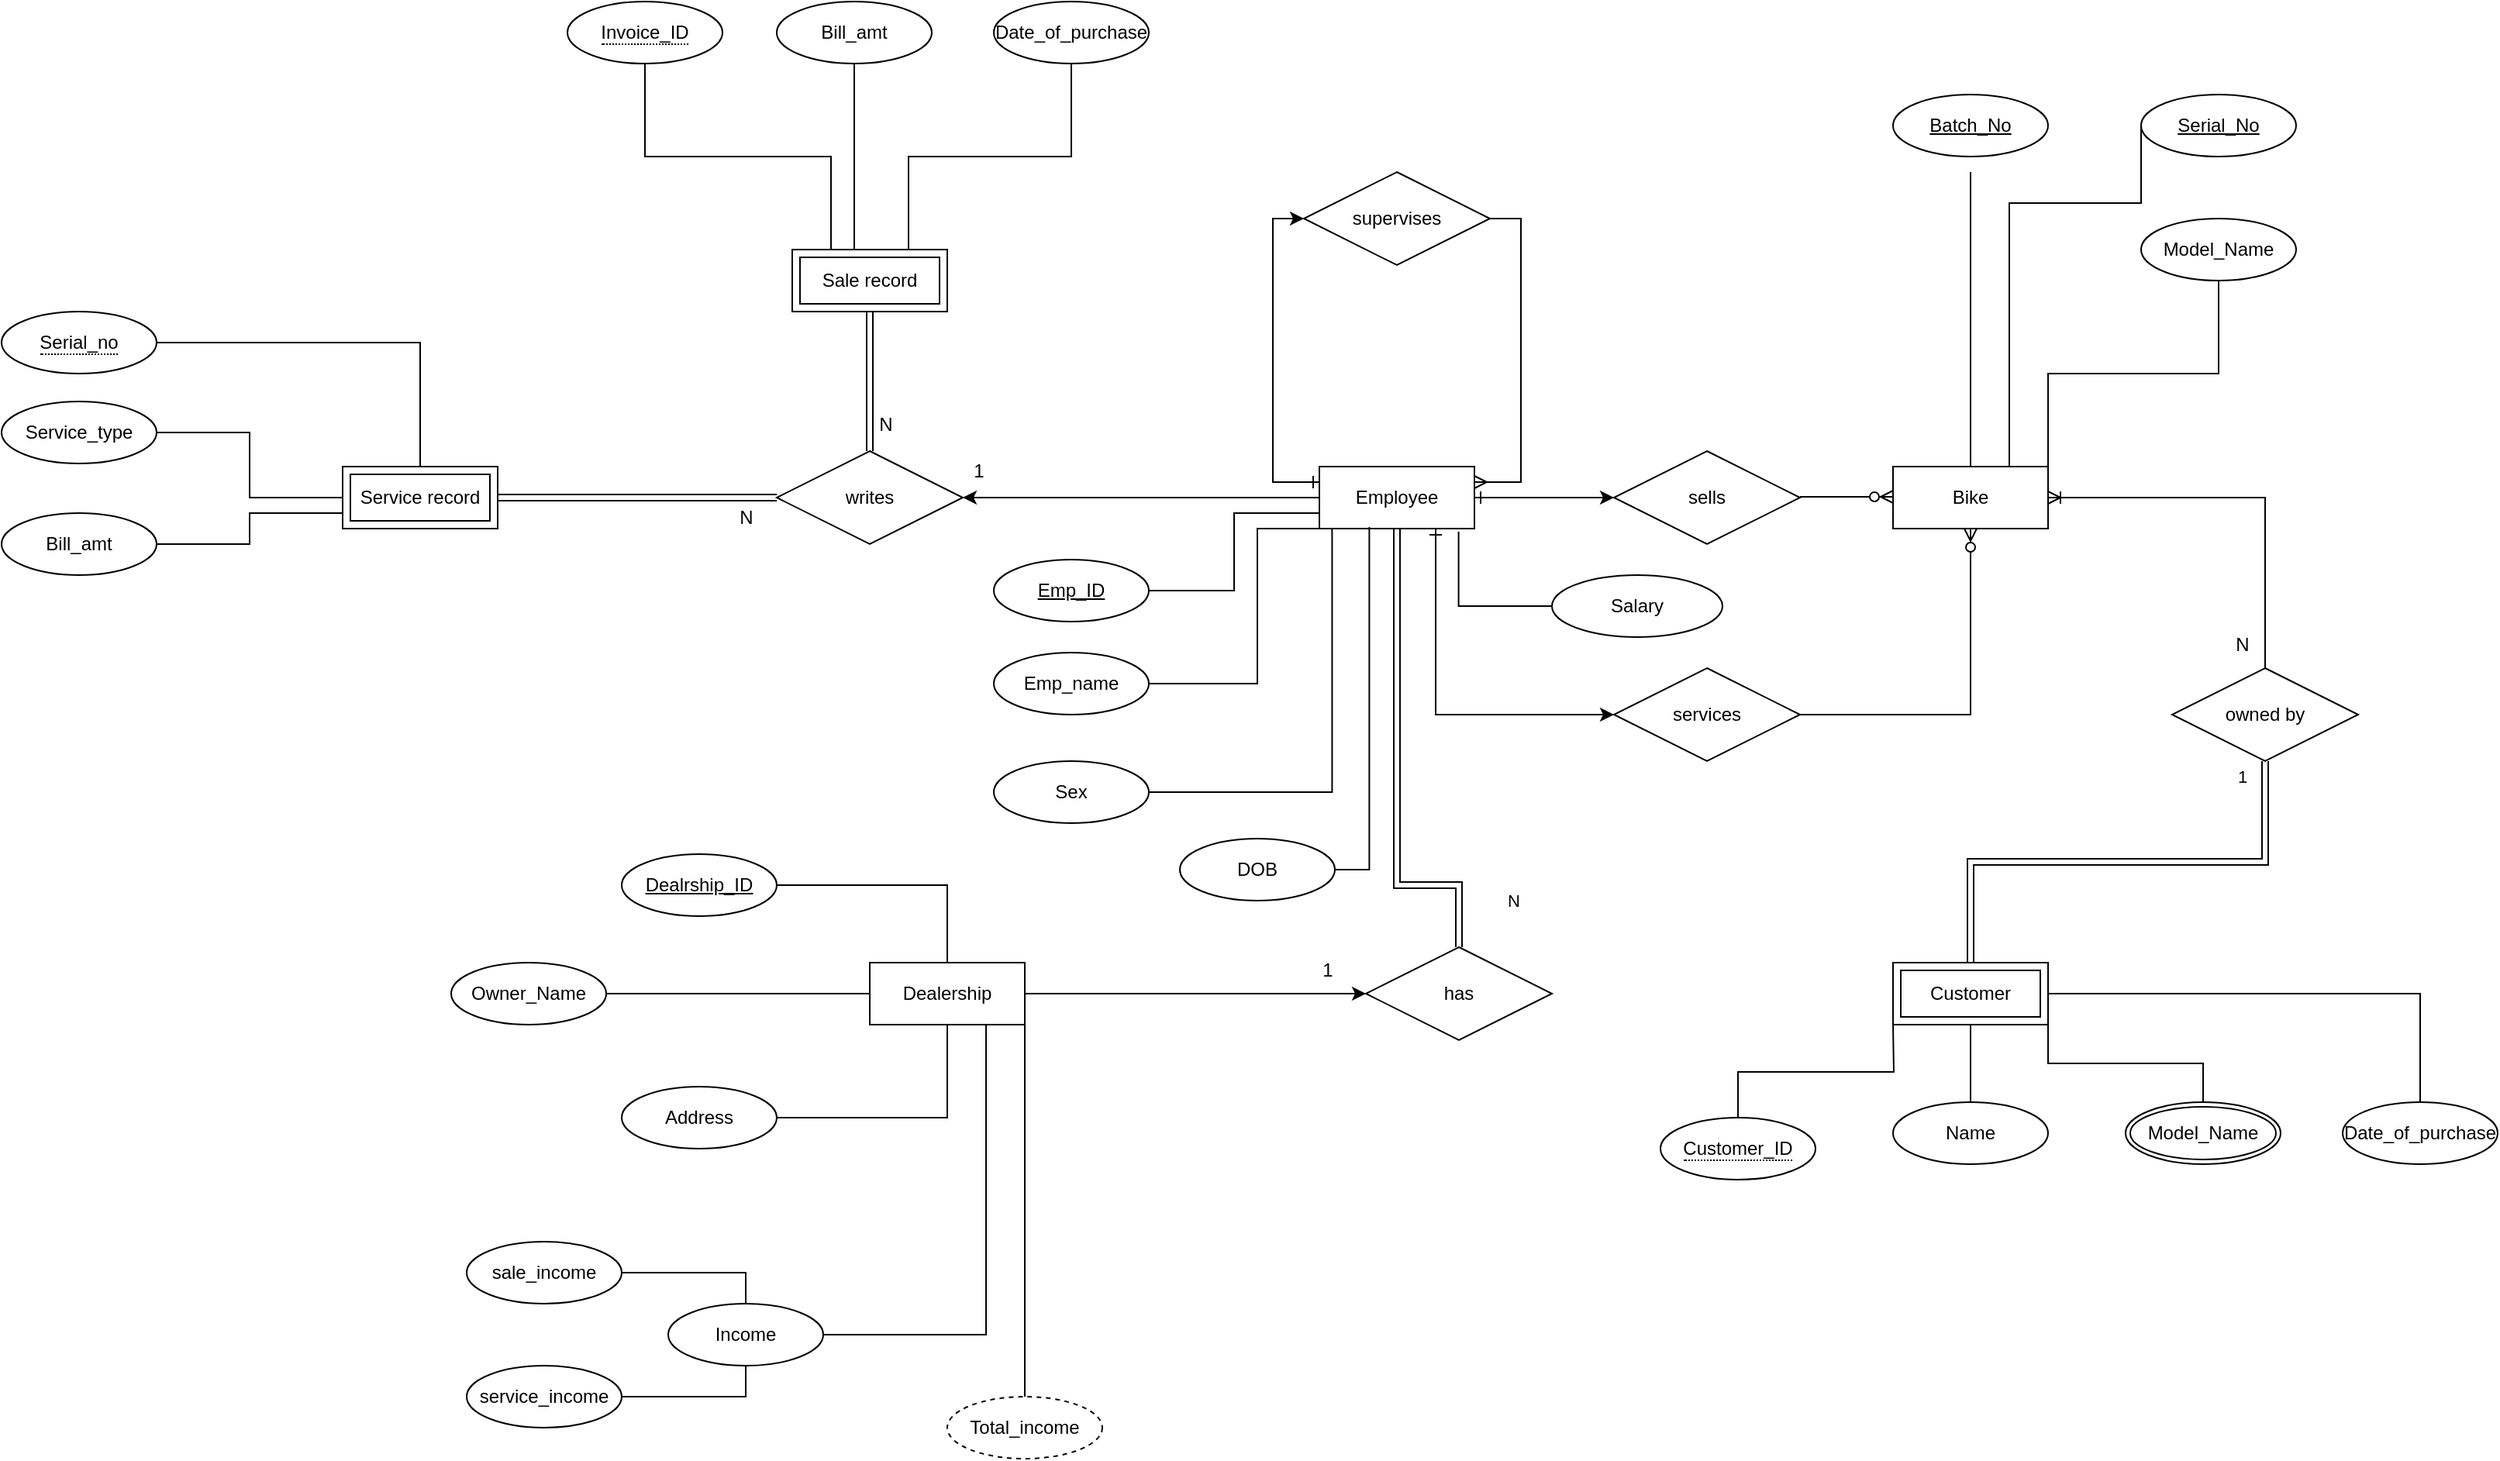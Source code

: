 <mxfile version="24.7.14">
  <diagram id="R2lEEEUBdFMjLlhIrx00" name="Page-1">
    <mxGraphModel dx="1846" dy="1681" grid="1" gridSize="10" guides="1" tooltips="1" connect="1" arrows="1" fold="1" page="1" pageScale="1" pageWidth="850" pageHeight="1100" math="0" shadow="0" extFonts="Permanent Marker^https://fonts.googleapis.com/css?family=Permanent+Marker">
      <root>
        <mxCell id="0" />
        <mxCell id="1" parent="0" />
        <mxCell id="VtcHBGdytWpLw2sPs4VE-27" style="edgeStyle=orthogonalEdgeStyle;rounded=0;orthogonalLoop=1;jettySize=auto;html=1;exitX=1;exitY=0.5;exitDx=0;exitDy=0;entryX=0;entryY=0.5;entryDx=0;entryDy=0;" parent="1" source="VtcHBGdytWpLw2sPs4VE-1" target="VtcHBGdytWpLw2sPs4VE-10" edge="1">
          <mxGeometry relative="1" as="geometry" />
        </mxCell>
        <mxCell id="VtcHBGdytWpLw2sPs4VE-1" value="Dealership" style="whiteSpace=wrap;html=1;align=center;" parent="1" vertex="1">
          <mxGeometry x="80" y="400" width="100" height="40" as="geometry" />
        </mxCell>
        <mxCell id="VtcHBGdytWpLw2sPs4VE-25" style="edgeStyle=orthogonalEdgeStyle;rounded=0;orthogonalLoop=1;jettySize=auto;html=1;exitX=0.5;exitY=1;exitDx=0;exitDy=0;entryX=0.5;entryY=0;entryDx=0;entryDy=0;startArrow=ERzeroToOne;startFill=0;shape=link;" parent="1" source="VtcHBGdytWpLw2sPs4VE-14" target="s-dKbMZ-N0YCfB14DeOO-10" edge="1">
          <mxGeometry relative="1" as="geometry">
            <mxPoint x="840" y="420" as="targetPoint" />
          </mxGeometry>
        </mxCell>
        <mxCell id="s-dKbMZ-N0YCfB14DeOO-4" value="1" style="edgeLabel;html=1;align=center;verticalAlign=middle;resizable=0;points=[];" parent="VtcHBGdytWpLw2sPs4VE-25" vertex="1" connectable="0">
          <mxGeometry x="0.737" y="-39" relative="1" as="geometry">
            <mxPoint x="214" y="-78" as="offset" />
          </mxGeometry>
        </mxCell>
        <mxCell id="VtcHBGdytWpLw2sPs4VE-19" style="edgeStyle=orthogonalEdgeStyle;rounded=0;orthogonalLoop=1;jettySize=auto;html=1;exitX=1;exitY=0.5;exitDx=0;exitDy=0;startArrow=ERone;startFill=0;" parent="1" source="VtcHBGdytWpLw2sPs4VE-3" target="VtcHBGdytWpLw2sPs4VE-12" edge="1">
          <mxGeometry relative="1" as="geometry" />
        </mxCell>
        <mxCell id="VtcHBGdytWpLw2sPs4VE-21" style="edgeStyle=orthogonalEdgeStyle;rounded=0;orthogonalLoop=1;jettySize=auto;html=1;exitX=0.75;exitY=1;exitDx=0;exitDy=0;entryX=0;entryY=0.5;entryDx=0;entryDy=0;startArrow=ERone;startFill=0;" parent="1" source="VtcHBGdytWpLw2sPs4VE-3" target="VtcHBGdytWpLw2sPs4VE-13" edge="1">
          <mxGeometry relative="1" as="geometry" />
        </mxCell>
        <mxCell id="VtcHBGdytWpLw2sPs4VE-32" style="rounded=0;orthogonalLoop=1;jettySize=auto;html=1;exitX=0;exitY=0.5;exitDx=0;exitDy=0;entryX=1;entryY=0.5;entryDx=0;entryDy=0;" parent="1" source="VtcHBGdytWpLw2sPs4VE-3" target="VtcHBGdytWpLw2sPs4VE-15" edge="1">
          <mxGeometry relative="1" as="geometry" />
        </mxCell>
        <mxCell id="VtcHBGdytWpLw2sPs4VE-33" style="edgeStyle=orthogonalEdgeStyle;rounded=0;orthogonalLoop=1;jettySize=auto;html=1;exitX=0;exitY=0.25;exitDx=0;exitDy=0;entryX=0;entryY=0.5;entryDx=0;entryDy=0;startArrow=ERone;startFill=0;" parent="1" source="VtcHBGdytWpLw2sPs4VE-3" target="VtcHBGdytWpLw2sPs4VE-11" edge="1">
          <mxGeometry relative="1" as="geometry">
            <Array as="points">
              <mxPoint x="340" y="90" />
              <mxPoint x="340" y="-80" />
            </Array>
          </mxGeometry>
        </mxCell>
        <mxCell id="VtcHBGdytWpLw2sPs4VE-3" value="Employee" style="whiteSpace=wrap;html=1;align=center;" parent="1" vertex="1">
          <mxGeometry x="370" y="80" width="100" height="40" as="geometry" />
        </mxCell>
        <mxCell id="VtcHBGdytWpLw2sPs4VE-4" value="Bike" style="whiteSpace=wrap;html=1;align=center;" parent="1" vertex="1">
          <mxGeometry x="740" y="80" width="100" height="40" as="geometry" />
        </mxCell>
        <mxCell id="VtcHBGdytWpLw2sPs4VE-29" style="edgeStyle=orthogonalEdgeStyle;rounded=0;orthogonalLoop=1;jettySize=auto;html=1;exitX=0.5;exitY=0;exitDx=0;exitDy=0;entryX=0.5;entryY=1;entryDx=0;entryDy=0;endArrow=ERoneToMany;endFill=0;shape=link;" parent="1" source="VtcHBGdytWpLw2sPs4VE-10" target="VtcHBGdytWpLw2sPs4VE-3" edge="1">
          <mxGeometry relative="1" as="geometry">
            <Array as="points">
              <mxPoint x="460" y="350" />
              <mxPoint x="420" y="350" />
            </Array>
          </mxGeometry>
        </mxCell>
        <mxCell id="VtcHBGdytWpLw2sPs4VE-30" value="N" style="edgeLabel;html=1;align=center;verticalAlign=middle;resizable=0;points=[];" parent="VtcHBGdytWpLw2sPs4VE-29" vertex="1" connectable="0">
          <mxGeometry x="0.231" y="1" relative="1" as="geometry">
            <mxPoint x="76" y="121" as="offset" />
          </mxGeometry>
        </mxCell>
        <mxCell id="VtcHBGdytWpLw2sPs4VE-10" value="has" style="shape=rhombus;perimeter=rhombusPerimeter;whiteSpace=wrap;html=1;align=center;" parent="1" vertex="1">
          <mxGeometry x="400" y="390" width="120" height="60" as="geometry" />
        </mxCell>
        <mxCell id="VtcHBGdytWpLw2sPs4VE-34" style="edgeStyle=orthogonalEdgeStyle;rounded=0;orthogonalLoop=1;jettySize=auto;html=1;exitX=1;exitY=0.5;exitDx=0;exitDy=0;entryX=1;entryY=0.25;entryDx=0;entryDy=0;endArrow=ERmany;endFill=0;" parent="1" source="VtcHBGdytWpLw2sPs4VE-11" target="VtcHBGdytWpLw2sPs4VE-3" edge="1">
          <mxGeometry relative="1" as="geometry" />
        </mxCell>
        <mxCell id="VtcHBGdytWpLw2sPs4VE-11" value="supervises" style="shape=rhombus;perimeter=rhombusPerimeter;whiteSpace=wrap;html=1;align=center;" parent="1" vertex="1">
          <mxGeometry x="360" y="-110" width="120" height="60" as="geometry" />
        </mxCell>
        <mxCell id="VtcHBGdytWpLw2sPs4VE-12" value="sells" style="shape=rhombus;perimeter=rhombusPerimeter;whiteSpace=wrap;html=1;align=center;" parent="1" vertex="1">
          <mxGeometry x="560" y="70" width="120" height="60" as="geometry" />
        </mxCell>
        <mxCell id="VtcHBGdytWpLw2sPs4VE-13" value="services" style="shape=rhombus;perimeter=rhombusPerimeter;whiteSpace=wrap;html=1;align=center;" parent="1" vertex="1">
          <mxGeometry x="560" y="210" width="120" height="60" as="geometry" />
        </mxCell>
        <mxCell id="VtcHBGdytWpLw2sPs4VE-26" style="edgeStyle=orthogonalEdgeStyle;rounded=0;orthogonalLoop=1;jettySize=auto;html=1;exitX=0.5;exitY=0;exitDx=0;exitDy=0;entryX=1;entryY=0.5;entryDx=0;entryDy=0;endArrow=ERoneToMany;endFill=0;startArrow=none;startFill=0;" parent="1" source="VtcHBGdytWpLw2sPs4VE-14" target="VtcHBGdytWpLw2sPs4VE-4" edge="1">
          <mxGeometry relative="1" as="geometry" />
        </mxCell>
        <mxCell id="VtcHBGdytWpLw2sPs4VE-14" value="owned by" style="shape=rhombus;perimeter=rhombusPerimeter;whiteSpace=wrap;html=1;align=center;" parent="1" vertex="1">
          <mxGeometry x="920" y="210" width="120" height="60" as="geometry" />
        </mxCell>
        <mxCell id="VtcHBGdytWpLw2sPs4VE-35" style="edgeStyle=orthogonalEdgeStyle;rounded=0;orthogonalLoop=1;jettySize=auto;html=1;exitX=0.5;exitY=0;exitDx=0;exitDy=0;shape=link;endWidth=11;entryX=0.5;entryY=1;entryDx=0;entryDy=0;" parent="1" source="VtcHBGdytWpLw2sPs4VE-15" target="s-dKbMZ-N0YCfB14DeOO-37" edge="1">
          <mxGeometry relative="1" as="geometry">
            <mxPoint x="80" y="-40" as="targetPoint" />
          </mxGeometry>
        </mxCell>
        <mxCell id="VtcHBGdytWpLw2sPs4VE-36" style="edgeStyle=orthogonalEdgeStyle;rounded=0;orthogonalLoop=1;jettySize=auto;html=1;exitX=0;exitY=0.5;exitDx=0;exitDy=0;shape=link;endWidth=18;entryX=1;entryY=0.5;entryDx=0;entryDy=0;" parent="1" source="VtcHBGdytWpLw2sPs4VE-15" target="s-dKbMZ-N0YCfB14DeOO-39" edge="1">
          <mxGeometry relative="1" as="geometry">
            <mxPoint x="-150" y="100" as="targetPoint" />
          </mxGeometry>
        </mxCell>
        <mxCell id="VtcHBGdytWpLw2sPs4VE-15" value="writes" style="shape=rhombus;perimeter=rhombusPerimeter;whiteSpace=wrap;html=1;align=center;" parent="1" vertex="1">
          <mxGeometry x="20" y="70" width="120" height="60" as="geometry" />
        </mxCell>
        <mxCell id="VtcHBGdytWpLw2sPs4VE-23" value="" style="fontSize=12;html=1;endArrow=ERzeroToMany;endFill=1;rounded=0;entryX=0;entryY=0.5;entryDx=0;entryDy=0;" parent="1" edge="1">
          <mxGeometry width="100" height="100" relative="1" as="geometry">
            <mxPoint x="680" y="99.5" as="sourcePoint" />
            <mxPoint x="740" y="99.5" as="targetPoint" />
          </mxGeometry>
        </mxCell>
        <mxCell id="VtcHBGdytWpLw2sPs4VE-24" value="" style="fontSize=12;html=1;endArrow=ERzeroToMany;endFill=1;rounded=0;entryX=0.5;entryY=1;entryDx=0;entryDy=0;exitX=1;exitY=0.5;exitDx=0;exitDy=0;" parent="1" source="VtcHBGdytWpLw2sPs4VE-13" target="VtcHBGdytWpLw2sPs4VE-4" edge="1">
          <mxGeometry width="100" height="100" relative="1" as="geometry">
            <mxPoint x="690" y="340" as="sourcePoint" />
            <mxPoint x="750" y="340" as="targetPoint" />
            <Array as="points">
              <mxPoint x="790" y="240" />
            </Array>
          </mxGeometry>
        </mxCell>
        <mxCell id="VtcHBGdytWpLw2sPs4VE-31" value="1" style="text;html=1;align=center;verticalAlign=middle;resizable=0;points=[];autosize=1;strokeColor=none;fillColor=none;" parent="1" vertex="1">
          <mxGeometry x="360" y="390" width="30" height="30" as="geometry" />
        </mxCell>
        <mxCell id="VtcHBGdytWpLw2sPs4VE-41" style="edgeStyle=orthogonalEdgeStyle;rounded=0;orthogonalLoop=1;jettySize=auto;html=1;exitX=1;exitY=0.5;exitDx=0;exitDy=0;entryX=0;entryY=0.5;entryDx=0;entryDy=0;endArrow=none;endFill=0;" parent="1" source="VtcHBGdytWpLw2sPs4VE-37" target="VtcHBGdytWpLw2sPs4VE-1" edge="1">
          <mxGeometry relative="1" as="geometry" />
        </mxCell>
        <mxCell id="VtcHBGdytWpLw2sPs4VE-37" value="Owner_Name" style="ellipse;whiteSpace=wrap;html=1;align=center;" parent="1" vertex="1">
          <mxGeometry x="-190" y="400" width="100" height="40" as="geometry" />
        </mxCell>
        <mxCell id="VtcHBGdytWpLw2sPs4VE-42" style="edgeStyle=orthogonalEdgeStyle;rounded=0;orthogonalLoop=1;jettySize=auto;html=1;exitX=1;exitY=0.5;exitDx=0;exitDy=0;entryX=0.5;entryY=0;entryDx=0;entryDy=0;endArrow=none;endFill=0;" parent="1" source="VtcHBGdytWpLw2sPs4VE-38" target="VtcHBGdytWpLw2sPs4VE-1" edge="1">
          <mxGeometry relative="1" as="geometry" />
        </mxCell>
        <mxCell id="VtcHBGdytWpLw2sPs4VE-38" value="Dealrship_ID" style="ellipse;whiteSpace=wrap;html=1;align=center;fontStyle=4;" parent="1" vertex="1">
          <mxGeometry x="-80" y="330" width="100" height="40" as="geometry" />
        </mxCell>
        <mxCell id="VtcHBGdytWpLw2sPs4VE-43" style="edgeStyle=orthogonalEdgeStyle;rounded=0;orthogonalLoop=1;jettySize=auto;html=1;exitX=1;exitY=0.5;exitDx=0;exitDy=0;entryX=0.5;entryY=1;entryDx=0;entryDy=0;endArrow=none;endFill=0;" parent="1" source="VtcHBGdytWpLw2sPs4VE-40" target="VtcHBGdytWpLw2sPs4VE-1" edge="1">
          <mxGeometry relative="1" as="geometry" />
        </mxCell>
        <mxCell id="VtcHBGdytWpLw2sPs4VE-40" value="Address" style="ellipse;whiteSpace=wrap;html=1;align=center;" parent="1" vertex="1">
          <mxGeometry x="-80" y="480" width="100" height="40" as="geometry" />
        </mxCell>
        <mxCell id="VtcHBGdytWpLw2sPs4VE-49" style="edgeStyle=orthogonalEdgeStyle;rounded=0;orthogonalLoop=1;jettySize=auto;html=1;exitX=1;exitY=0.5;exitDx=0;exitDy=0;entryX=0;entryY=1;entryDx=0;entryDy=0;endArrow=none;endFill=0;" parent="1" source="VtcHBGdytWpLw2sPs4VE-44" target="VtcHBGdytWpLw2sPs4VE-3" edge="1">
          <mxGeometry relative="1" as="geometry">
            <Array as="points">
              <mxPoint x="330" y="220" />
              <mxPoint x="330" y="120" />
            </Array>
          </mxGeometry>
        </mxCell>
        <mxCell id="VtcHBGdytWpLw2sPs4VE-44" value="Emp_name" style="ellipse;whiteSpace=wrap;html=1;align=center;" parent="1" vertex="1">
          <mxGeometry x="160" y="200" width="100" height="40" as="geometry" />
        </mxCell>
        <mxCell id="VtcHBGdytWpLw2sPs4VE-48" style="edgeStyle=orthogonalEdgeStyle;rounded=0;orthogonalLoop=1;jettySize=auto;html=1;exitX=1;exitY=0.5;exitDx=0;exitDy=0;entryX=0;entryY=0.75;entryDx=0;entryDy=0;endArrow=none;endFill=0;" parent="1" source="VtcHBGdytWpLw2sPs4VE-45" target="VtcHBGdytWpLw2sPs4VE-3" edge="1">
          <mxGeometry relative="1" as="geometry" />
        </mxCell>
        <mxCell id="VtcHBGdytWpLw2sPs4VE-45" value="Emp_ID" style="ellipse;whiteSpace=wrap;html=1;align=center;fontStyle=4;" parent="1" vertex="1">
          <mxGeometry x="160" y="140" width="100" height="40" as="geometry" />
        </mxCell>
        <mxCell id="VtcHBGdytWpLw2sPs4VE-46" value="Sex" style="ellipse;whiteSpace=wrap;html=1;align=center;" parent="1" vertex="1">
          <mxGeometry x="160" y="270" width="100" height="40" as="geometry" />
        </mxCell>
        <mxCell id="VtcHBGdytWpLw2sPs4VE-47" value="DOB" style="ellipse;whiteSpace=wrap;html=1;align=center;" parent="1" vertex="1">
          <mxGeometry x="280" y="320" width="100" height="40" as="geometry" />
        </mxCell>
        <mxCell id="VtcHBGdytWpLw2sPs4VE-50" style="edgeStyle=orthogonalEdgeStyle;rounded=0;orthogonalLoop=1;jettySize=auto;html=1;exitX=1;exitY=0.5;exitDx=0;exitDy=0;entryX=0.082;entryY=0.995;entryDx=0;entryDy=0;entryPerimeter=0;endArrow=none;endFill=0;" parent="1" source="VtcHBGdytWpLw2sPs4VE-46" target="VtcHBGdytWpLw2sPs4VE-3" edge="1">
          <mxGeometry relative="1" as="geometry" />
        </mxCell>
        <mxCell id="VtcHBGdytWpLw2sPs4VE-52" style="edgeStyle=orthogonalEdgeStyle;rounded=0;orthogonalLoop=1;jettySize=auto;html=1;exitX=1;exitY=0.5;exitDx=0;exitDy=0;entryX=0.322;entryY=0.975;entryDx=0;entryDy=0;entryPerimeter=0;endArrow=none;endFill=0;" parent="1" source="VtcHBGdytWpLw2sPs4VE-47" target="VtcHBGdytWpLw2sPs4VE-3" edge="1">
          <mxGeometry relative="1" as="geometry" />
        </mxCell>
        <mxCell id="s-dKbMZ-N0YCfB14DeOO-6" style="edgeStyle=orthogonalEdgeStyle;rounded=0;orthogonalLoop=1;jettySize=auto;html=1;exitX=0.5;exitY=0;exitDx=0;exitDy=0;entryX=0;entryY=1;entryDx=0;entryDy=0;endArrow=none;endFill=0;" parent="1" source="s-dKbMZ-N0YCfB14DeOO-20" edge="1">
          <mxGeometry relative="1" as="geometry">
            <mxPoint x="660" y="490" as="sourcePoint" />
            <mxPoint x="740" y="440" as="targetPoint" />
          </mxGeometry>
        </mxCell>
        <mxCell id="s-dKbMZ-N0YCfB14DeOO-7" style="edgeStyle=orthogonalEdgeStyle;rounded=0;orthogonalLoop=1;jettySize=auto;html=1;exitX=0.5;exitY=0;exitDx=0;exitDy=0;entryX=0.5;entryY=1;entryDx=0;entryDy=0;endArrow=none;endFill=0;" parent="1" source="s-dKbMZ-N0YCfB14DeOO-2" edge="1">
          <mxGeometry relative="1" as="geometry">
            <mxPoint x="790" y="440" as="targetPoint" />
          </mxGeometry>
        </mxCell>
        <mxCell id="s-dKbMZ-N0YCfB14DeOO-2" value="Name" style="ellipse;whiteSpace=wrap;html=1;align=center;" parent="1" vertex="1">
          <mxGeometry x="740" y="490" width="100" height="40" as="geometry" />
        </mxCell>
        <mxCell id="s-dKbMZ-N0YCfB14DeOO-5" value="N" style="text;html=1;align=center;verticalAlign=middle;resizable=0;points=[];autosize=1;strokeColor=none;fillColor=none;" parent="1" vertex="1">
          <mxGeometry x="950" y="180" width="30" height="30" as="geometry" />
        </mxCell>
        <mxCell id="s-dKbMZ-N0YCfB14DeOO-10" value="Customer" style="shape=ext;margin=3;double=1;whiteSpace=wrap;html=1;align=center;" parent="1" vertex="1">
          <mxGeometry x="740" y="400" width="100" height="40" as="geometry" />
        </mxCell>
        <mxCell id="s-dKbMZ-N0YCfB14DeOO-11" value="Serial_No" style="ellipse;whiteSpace=wrap;html=1;align=center;fontStyle=4;" parent="1" vertex="1">
          <mxGeometry x="900" y="-160" width="100" height="40" as="geometry" />
        </mxCell>
        <mxCell id="s-dKbMZ-N0YCfB14DeOO-14" value="Model_Name" style="ellipse;whiteSpace=wrap;html=1;align=center;" parent="1" vertex="1">
          <mxGeometry x="900" y="-80" width="100" height="40" as="geometry" />
        </mxCell>
        <mxCell id="s-dKbMZ-N0YCfB14DeOO-16" value="Batch_No" style="ellipse;whiteSpace=wrap;html=1;align=center;fontStyle=4;" parent="1" vertex="1">
          <mxGeometry x="740" y="-160" width="100" height="40" as="geometry" />
        </mxCell>
        <mxCell id="s-dKbMZ-N0YCfB14DeOO-17" value="" style="endArrow=none;html=1;rounded=0;exitX=0.5;exitY=0;exitDx=0;exitDy=0;" parent="1" source="VtcHBGdytWpLw2sPs4VE-4" edge="1">
          <mxGeometry relative="1" as="geometry">
            <mxPoint x="800" y="50" as="sourcePoint" />
            <mxPoint x="790" y="-110" as="targetPoint" />
          </mxGeometry>
        </mxCell>
        <mxCell id="s-dKbMZ-N0YCfB14DeOO-18" value="" style="endArrow=none;html=1;rounded=0;exitX=0.75;exitY=0;exitDx=0;exitDy=0;entryX=0;entryY=0.5;entryDx=0;entryDy=0;edgeStyle=orthogonalEdgeStyle;" parent="1" source="VtcHBGdytWpLw2sPs4VE-4" target="s-dKbMZ-N0YCfB14DeOO-11" edge="1">
          <mxGeometry relative="1" as="geometry">
            <mxPoint x="800" y="100" as="sourcePoint" />
            <mxPoint x="960" y="100" as="targetPoint" />
            <Array as="points">
              <mxPoint x="815" y="-90" />
              <mxPoint x="900" y="-90" />
            </Array>
          </mxGeometry>
        </mxCell>
        <mxCell id="s-dKbMZ-N0YCfB14DeOO-19" value="" style="endArrow=none;html=1;rounded=0;exitX=1;exitY=0;exitDx=0;exitDy=0;entryX=0.5;entryY=1;entryDx=0;entryDy=0;edgeStyle=orthogonalEdgeStyle;" parent="1" source="VtcHBGdytWpLw2sPs4VE-4" target="s-dKbMZ-N0YCfB14DeOO-14" edge="1">
          <mxGeometry relative="1" as="geometry">
            <mxPoint x="800" y="100" as="sourcePoint" />
            <mxPoint x="960" y="100" as="targetPoint" />
          </mxGeometry>
        </mxCell>
        <mxCell id="s-dKbMZ-N0YCfB14DeOO-20" value="&lt;span style=&quot;border-bottom: 1px dotted&quot;&gt;Customer_ID&lt;/span&gt;" style="ellipse;whiteSpace=wrap;html=1;align=center;" parent="1" vertex="1">
          <mxGeometry x="590" y="500" width="100" height="40" as="geometry" />
        </mxCell>
        <mxCell id="s-dKbMZ-N0YCfB14DeOO-22" value="Model_Name" style="ellipse;shape=doubleEllipse;margin=3;whiteSpace=wrap;html=1;align=center;" parent="1" vertex="1">
          <mxGeometry x="890" y="490" width="100" height="40" as="geometry" />
        </mxCell>
        <mxCell id="s-dKbMZ-N0YCfB14DeOO-23" value="" style="endArrow=none;html=1;rounded=0;entryX=0.5;entryY=0;entryDx=0;entryDy=0;exitX=1;exitY=1;exitDx=0;exitDy=0;edgeStyle=orthogonalEdgeStyle;" parent="1" source="s-dKbMZ-N0YCfB14DeOO-10" target="s-dKbMZ-N0YCfB14DeOO-22" edge="1">
          <mxGeometry relative="1" as="geometry">
            <mxPoint x="740" y="400" as="sourcePoint" />
            <mxPoint x="900" y="400" as="targetPoint" />
          </mxGeometry>
        </mxCell>
        <mxCell id="s-dKbMZ-N0YCfB14DeOO-25" value="Date_of_purchase" style="ellipse;whiteSpace=wrap;html=1;align=center;" parent="1" vertex="1">
          <mxGeometry x="1030" y="490" width="100" height="40" as="geometry" />
        </mxCell>
        <mxCell id="s-dKbMZ-N0YCfB14DeOO-26" value="" style="endArrow=none;html=1;rounded=0;exitX=1;exitY=0.5;exitDx=0;exitDy=0;entryX=0.5;entryY=0;entryDx=0;entryDy=0;edgeStyle=orthogonalEdgeStyle;" parent="1" source="s-dKbMZ-N0YCfB14DeOO-10" target="s-dKbMZ-N0YCfB14DeOO-25" edge="1">
          <mxGeometry relative="1" as="geometry">
            <mxPoint x="740" y="300" as="sourcePoint" />
            <mxPoint x="900" y="300" as="targetPoint" />
          </mxGeometry>
        </mxCell>
        <mxCell id="s-dKbMZ-N0YCfB14DeOO-27" value="N" style="text;html=1;align=center;verticalAlign=middle;resizable=0;points=[];autosize=1;strokeColor=none;fillColor=none;" parent="1" vertex="1">
          <mxGeometry x="75" y="38" width="30" height="30" as="geometry" />
        </mxCell>
        <mxCell id="s-dKbMZ-N0YCfB14DeOO-28" value="N" style="text;html=1;align=center;verticalAlign=middle;resizable=0;points=[];autosize=1;strokeColor=none;fillColor=none;" parent="1" vertex="1">
          <mxGeometry x="-15" y="98" width="30" height="30" as="geometry" />
        </mxCell>
        <mxCell id="s-dKbMZ-N0YCfB14DeOO-29" value="1" style="text;html=1;align=center;verticalAlign=middle;resizable=0;points=[];autosize=1;strokeColor=none;fillColor=none;" parent="1" vertex="1">
          <mxGeometry x="135" y="68" width="30" height="30" as="geometry" />
        </mxCell>
        <mxCell id="s-dKbMZ-N0YCfB14DeOO-30" value="Bill_amt" style="ellipse;whiteSpace=wrap;html=1;align=center;" parent="1" vertex="1">
          <mxGeometry x="20" y="-220" width="100" height="40" as="geometry" />
        </mxCell>
        <mxCell id="s-dKbMZ-N0YCfB14DeOO-32" value="Date_of_purchase" style="ellipse;whiteSpace=wrap;html=1;align=center;" parent="1" vertex="1">
          <mxGeometry x="160" y="-220" width="100" height="40" as="geometry" />
        </mxCell>
        <mxCell id="s-dKbMZ-N0YCfB14DeOO-33" value="" style="endArrow=none;html=1;rounded=0;exitX=0.5;exitY=1;exitDx=0;exitDy=0;entryX=0.4;entryY=0;entryDx=0;entryDy=0;edgeStyle=orthogonalEdgeStyle;entryPerimeter=0;" parent="1" source="s-dKbMZ-N0YCfB14DeOO-30" target="s-dKbMZ-N0YCfB14DeOO-37" edge="1">
          <mxGeometry relative="1" as="geometry">
            <mxPoint x="-110" as="sourcePoint" />
            <mxPoint x="80" y="-80" as="targetPoint" />
          </mxGeometry>
        </mxCell>
        <mxCell id="s-dKbMZ-N0YCfB14DeOO-34" value="" style="endArrow=none;html=1;rounded=0;entryX=0.5;entryY=1;entryDx=0;entryDy=0;edgeStyle=orthogonalEdgeStyle;exitX=0.75;exitY=0;exitDx=0;exitDy=0;" parent="1" source="s-dKbMZ-N0YCfB14DeOO-37" target="s-dKbMZ-N0YCfB14DeOO-32" edge="1">
          <mxGeometry relative="1" as="geometry">
            <mxPoint x="170" y="-50" as="sourcePoint" />
            <mxPoint x="295" y="-100" as="targetPoint" />
          </mxGeometry>
        </mxCell>
        <mxCell id="s-dKbMZ-N0YCfB14DeOO-35" value="" style="endArrow=none;html=1;rounded=0;entryX=0.25;entryY=0;entryDx=0;entryDy=0;exitX=0.5;exitY=1;exitDx=0;exitDy=0;edgeStyle=orthogonalEdgeStyle;" parent="1" source="s-dKbMZ-N0YCfB14DeOO-36" target="s-dKbMZ-N0YCfB14DeOO-37" edge="1">
          <mxGeometry relative="1" as="geometry">
            <mxPoint x="-70" y="-180" as="sourcePoint" />
            <mxPoint x="55" y="-80" as="targetPoint" />
          </mxGeometry>
        </mxCell>
        <mxCell id="s-dKbMZ-N0YCfB14DeOO-36" value="&lt;span style=&quot;border-bottom: 1px dotted&quot;&gt;Invoice_ID&lt;/span&gt;" style="ellipse;whiteSpace=wrap;html=1;align=center;" parent="1" vertex="1">
          <mxGeometry x="-115" y="-220" width="100" height="40" as="geometry" />
        </mxCell>
        <mxCell id="s-dKbMZ-N0YCfB14DeOO-37" value="Sale record" style="shape=ext;margin=3;double=1;whiteSpace=wrap;html=1;align=center;" parent="1" vertex="1">
          <mxGeometry x="30" y="-60" width="100" height="40" as="geometry" />
        </mxCell>
        <mxCell id="s-dKbMZ-N0YCfB14DeOO-39" value="Service record" style="shape=ext;margin=3;double=1;whiteSpace=wrap;html=1;align=center;" parent="1" vertex="1">
          <mxGeometry x="-260" y="80" width="100" height="40" as="geometry" />
        </mxCell>
        <mxCell id="s-dKbMZ-N0YCfB14DeOO-40" value="&lt;span style=&quot;border-bottom: 1px dotted&quot;&gt;Serial_no&lt;/span&gt;" style="ellipse;whiteSpace=wrap;html=1;align=center;" parent="1" vertex="1">
          <mxGeometry x="-480" y="-20" width="100" height="40" as="geometry" />
        </mxCell>
        <mxCell id="s-dKbMZ-N0YCfB14DeOO-41" value="Service_type" style="ellipse;whiteSpace=wrap;html=1;align=center;" parent="1" vertex="1">
          <mxGeometry x="-480" y="38" width="100" height="40" as="geometry" />
        </mxCell>
        <mxCell id="s-dKbMZ-N0YCfB14DeOO-42" value="Bill_amt" style="ellipse;whiteSpace=wrap;html=1;align=center;" parent="1" vertex="1">
          <mxGeometry x="-480" y="110" width="100" height="40" as="geometry" />
        </mxCell>
        <mxCell id="s-dKbMZ-N0YCfB14DeOO-43" value="" style="endArrow=none;html=1;rounded=0;entryX=0.5;entryY=0;entryDx=0;entryDy=0;edgeStyle=orthogonalEdgeStyle;" parent="1" source="s-dKbMZ-N0YCfB14DeOO-40" target="s-dKbMZ-N0YCfB14DeOO-39" edge="1">
          <mxGeometry relative="1" as="geometry">
            <mxPoint x="-370" y="-1" as="sourcePoint" />
            <mxPoint x="-210" y="-1" as="targetPoint" />
          </mxGeometry>
        </mxCell>
        <mxCell id="s-dKbMZ-N0YCfB14DeOO-49" value="" style="endArrow=none;html=1;rounded=0;exitX=1;exitY=0.5;exitDx=0;exitDy=0;entryX=0;entryY=0.5;entryDx=0;entryDy=0;edgeStyle=orthogonalEdgeStyle;" parent="1" source="s-dKbMZ-N0YCfB14DeOO-41" target="s-dKbMZ-N0YCfB14DeOO-39" edge="1">
          <mxGeometry relative="1" as="geometry">
            <mxPoint x="-120" y="200" as="sourcePoint" />
            <mxPoint x="40" y="200" as="targetPoint" />
          </mxGeometry>
        </mxCell>
        <mxCell id="s-dKbMZ-N0YCfB14DeOO-50" value="" style="endArrow=none;html=1;rounded=0;exitX=1;exitY=0.5;exitDx=0;exitDy=0;entryX=0;entryY=0.75;entryDx=0;entryDy=0;edgeStyle=orthogonalEdgeStyle;" parent="1" source="s-dKbMZ-N0YCfB14DeOO-42" target="s-dKbMZ-N0YCfB14DeOO-39" edge="1">
          <mxGeometry relative="1" as="geometry">
            <mxPoint x="-120" y="200" as="sourcePoint" />
            <mxPoint x="40" y="200" as="targetPoint" />
          </mxGeometry>
        </mxCell>
        <mxCell id="s-dKbMZ-N0YCfB14DeOO-51" value="Income" style="ellipse;whiteSpace=wrap;html=1;align=center;" parent="1" vertex="1">
          <mxGeometry x="-50" y="620" width="100" height="40" as="geometry" />
        </mxCell>
        <mxCell id="s-dKbMZ-N0YCfB14DeOO-52" value="" style="endArrow=none;html=1;rounded=0;exitX=1;exitY=0.5;exitDx=0;exitDy=0;entryX=0.75;entryY=1;entryDx=0;entryDy=0;edgeStyle=orthogonalEdgeStyle;" parent="1" source="s-dKbMZ-N0YCfB14DeOO-51" target="VtcHBGdytWpLw2sPs4VE-1" edge="1">
          <mxGeometry relative="1" as="geometry">
            <mxPoint x="-120" y="600" as="sourcePoint" />
            <mxPoint x="40" y="600" as="targetPoint" />
          </mxGeometry>
        </mxCell>
        <mxCell id="s-dKbMZ-N0YCfB14DeOO-53" value="sale_income" style="ellipse;whiteSpace=wrap;html=1;align=center;" parent="1" vertex="1">
          <mxGeometry x="-180" y="580" width="100" height="40" as="geometry" />
        </mxCell>
        <mxCell id="s-dKbMZ-N0YCfB14DeOO-54" value="service_income" style="ellipse;whiteSpace=wrap;html=1;align=center;" parent="1" vertex="1">
          <mxGeometry x="-180" y="660" width="100" height="40" as="geometry" />
        </mxCell>
        <mxCell id="s-dKbMZ-N0YCfB14DeOO-56" value="" style="endArrow=none;html=1;rounded=0;entryX=0.5;entryY=0;entryDx=0;entryDy=0;exitX=1;exitY=0.5;exitDx=0;exitDy=0;edgeStyle=orthogonalEdgeStyle;" parent="1" source="s-dKbMZ-N0YCfB14DeOO-53" target="s-dKbMZ-N0YCfB14DeOO-51" edge="1">
          <mxGeometry relative="1" as="geometry">
            <mxPoint x="-70" y="600" as="sourcePoint" />
            <mxPoint x="40" y="600" as="targetPoint" />
          </mxGeometry>
        </mxCell>
        <mxCell id="s-dKbMZ-N0YCfB14DeOO-57" value="" style="endArrow=none;html=1;rounded=0;exitX=1;exitY=0.5;exitDx=0;exitDy=0;entryX=0.5;entryY=1;entryDx=0;entryDy=0;edgeStyle=orthogonalEdgeStyle;" parent="1" source="s-dKbMZ-N0YCfB14DeOO-54" target="s-dKbMZ-N0YCfB14DeOO-51" edge="1">
          <mxGeometry relative="1" as="geometry">
            <mxPoint x="-55" y="710" as="sourcePoint" />
            <mxPoint x="105" y="710" as="targetPoint" />
          </mxGeometry>
        </mxCell>
        <mxCell id="s-dKbMZ-N0YCfB14DeOO-59" value="Total_income" style="ellipse;whiteSpace=wrap;html=1;align=center;dashed=1;" parent="1" vertex="1">
          <mxGeometry x="130" y="680" width="100" height="40" as="geometry" />
        </mxCell>
        <mxCell id="s-dKbMZ-N0YCfB14DeOO-60" value="" style="endArrow=none;html=1;rounded=0;exitX=1;exitY=1;exitDx=0;exitDy=0;entryX=0.5;entryY=0;entryDx=0;entryDy=0;" parent="1" source="VtcHBGdytWpLw2sPs4VE-1" target="s-dKbMZ-N0YCfB14DeOO-59" edge="1">
          <mxGeometry relative="1" as="geometry">
            <mxPoint x="-120" y="700" as="sourcePoint" />
            <mxPoint x="40" y="700" as="targetPoint" />
          </mxGeometry>
        </mxCell>
        <mxCell id="kfp9PyZ0JzEnrGjbZg2i-1" value="Salary" style="ellipse;whiteSpace=wrap;html=1;" vertex="1" parent="1">
          <mxGeometry x="520" y="150" width="110" height="40" as="geometry" />
        </mxCell>
        <mxCell id="kfp9PyZ0JzEnrGjbZg2i-3" style="edgeStyle=orthogonalEdgeStyle;rounded=0;orthogonalLoop=1;jettySize=auto;html=1;exitX=0;exitY=0.5;exitDx=0;exitDy=0;entryX=0.898;entryY=1.05;entryDx=0;entryDy=0;entryPerimeter=0;endArrow=none;endFill=0;" edge="1" parent="1" source="kfp9PyZ0JzEnrGjbZg2i-1" target="VtcHBGdytWpLw2sPs4VE-3">
          <mxGeometry relative="1" as="geometry" />
        </mxCell>
      </root>
    </mxGraphModel>
  </diagram>
</mxfile>
